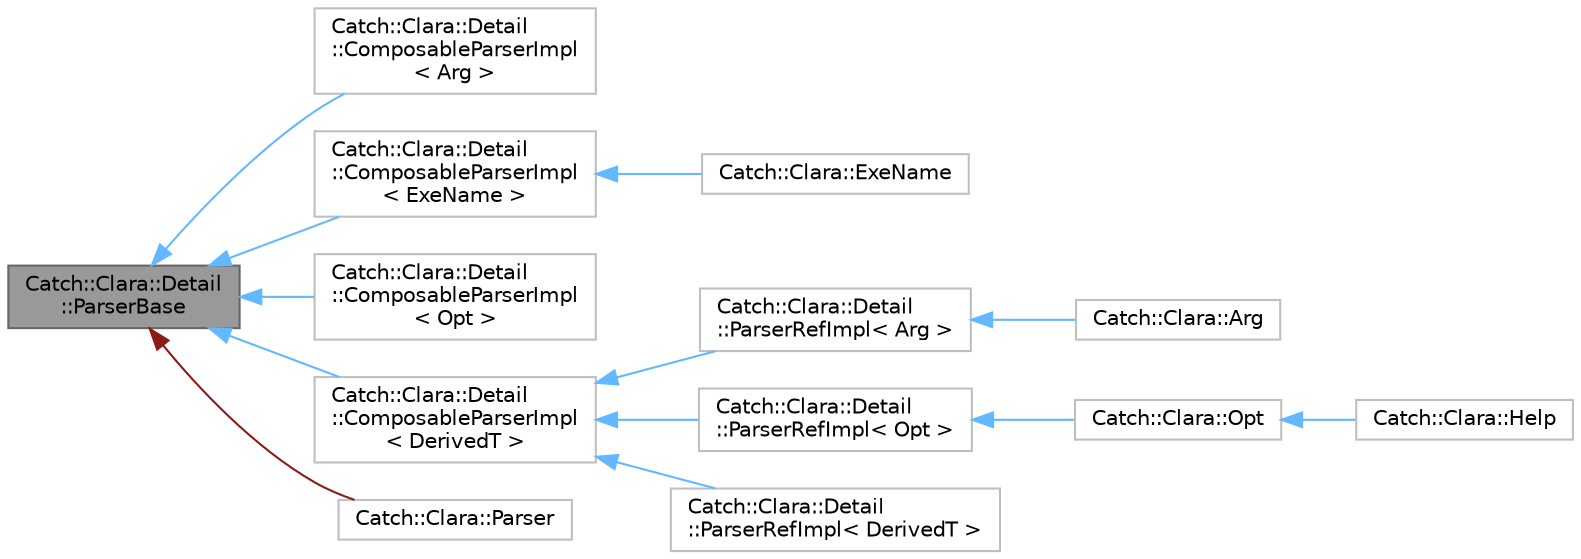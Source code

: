 digraph "Catch::Clara::Detail::ParserBase"
{
 // LATEX_PDF_SIZE
  bgcolor="transparent";
  edge [fontname=Helvetica,fontsize=10,labelfontname=Helvetica,labelfontsize=10];
  node [fontname=Helvetica,fontsize=10,shape=box,height=0.2,width=0.4];
  rankdir="LR";
  Node1 [id="Node000001",label="Catch::Clara::Detail\l::ParserBase",height=0.2,width=0.4,color="gray40", fillcolor="grey60", style="filled", fontcolor="black",tooltip=" "];
  Node1 -> Node2 [id="edge13_Node000001_Node000002",dir="back",color="steelblue1",style="solid",tooltip=" "];
  Node2 [id="Node000002",label="Catch::Clara::Detail\l::ComposableParserImpl\l\< Arg \>",height=0.2,width=0.4,color="grey75", fillcolor="white", style="filled",URL="$classCatch_1_1Clara_1_1Detail_1_1ComposableParserImpl.html",tooltip=" "];
  Node1 -> Node3 [id="edge14_Node000001_Node000003",dir="back",color="steelblue1",style="solid",tooltip=" "];
  Node3 [id="Node000003",label="Catch::Clara::Detail\l::ComposableParserImpl\l\< ExeName \>",height=0.2,width=0.4,color="grey75", fillcolor="white", style="filled",URL="$classCatch_1_1Clara_1_1Detail_1_1ComposableParserImpl.html",tooltip=" "];
  Node3 -> Node4 [id="edge15_Node000003_Node000004",dir="back",color="steelblue1",style="solid",tooltip=" "];
  Node4 [id="Node000004",label="Catch::Clara::ExeName",height=0.2,width=0.4,color="grey75", fillcolor="white", style="filled",URL="$classCatch_1_1Clara_1_1ExeName.html",tooltip=" "];
  Node1 -> Node5 [id="edge16_Node000001_Node000005",dir="back",color="steelblue1",style="solid",tooltip=" "];
  Node5 [id="Node000005",label="Catch::Clara::Detail\l::ComposableParserImpl\l\< Opt \>",height=0.2,width=0.4,color="grey75", fillcolor="white", style="filled",URL="$classCatch_1_1Clara_1_1Detail_1_1ComposableParserImpl.html",tooltip=" "];
  Node1 -> Node6 [id="edge17_Node000001_Node000006",dir="back",color="steelblue1",style="solid",tooltip=" "];
  Node6 [id="Node000006",label="Catch::Clara::Detail\l::ComposableParserImpl\l\< DerivedT \>",height=0.2,width=0.4,color="grey75", fillcolor="white", style="filled",URL="$classCatch_1_1Clara_1_1Detail_1_1ComposableParserImpl.html",tooltip=" "];
  Node6 -> Node7 [id="edge18_Node000006_Node000007",dir="back",color="steelblue1",style="solid",tooltip=" "];
  Node7 [id="Node000007",label="Catch::Clara::Detail\l::ParserRefImpl\< Arg \>",height=0.2,width=0.4,color="grey75", fillcolor="white", style="filled",URL="$classCatch_1_1Clara_1_1Detail_1_1ParserRefImpl.html",tooltip=" "];
  Node7 -> Node8 [id="edge19_Node000007_Node000008",dir="back",color="steelblue1",style="solid",tooltip=" "];
  Node8 [id="Node000008",label="Catch::Clara::Arg",height=0.2,width=0.4,color="grey75", fillcolor="white", style="filled",URL="$classCatch_1_1Clara_1_1Arg.html",tooltip=" "];
  Node6 -> Node9 [id="edge20_Node000006_Node000009",dir="back",color="steelblue1",style="solid",tooltip=" "];
  Node9 [id="Node000009",label="Catch::Clara::Detail\l::ParserRefImpl\< Opt \>",height=0.2,width=0.4,color="grey75", fillcolor="white", style="filled",URL="$classCatch_1_1Clara_1_1Detail_1_1ParserRefImpl.html",tooltip=" "];
  Node9 -> Node10 [id="edge21_Node000009_Node000010",dir="back",color="steelblue1",style="solid",tooltip=" "];
  Node10 [id="Node000010",label="Catch::Clara::Opt",height=0.2,width=0.4,color="grey75", fillcolor="white", style="filled",URL="$classCatch_1_1Clara_1_1Opt.html",tooltip=" "];
  Node10 -> Node11 [id="edge22_Node000010_Node000011",dir="back",color="steelblue1",style="solid",tooltip=" "];
  Node11 [id="Node000011",label="Catch::Clara::Help",height=0.2,width=0.4,color="grey75", fillcolor="white", style="filled",URL="$structCatch_1_1Clara_1_1Help.html",tooltip=" "];
  Node6 -> Node12 [id="edge23_Node000006_Node000012",dir="back",color="steelblue1",style="solid",tooltip=" "];
  Node12 [id="Node000012",label="Catch::Clara::Detail\l::ParserRefImpl\< DerivedT \>",height=0.2,width=0.4,color="grey75", fillcolor="white", style="filled",URL="$classCatch_1_1Clara_1_1Detail_1_1ParserRefImpl.html",tooltip=" "];
  Node1 -> Node13 [id="edge24_Node000001_Node000013",dir="back",color="firebrick4",style="solid",tooltip=" "];
  Node13 [id="Node000013",label="Catch::Clara::Parser",height=0.2,width=0.4,color="grey75", fillcolor="white", style="filled",URL="$classCatch_1_1Clara_1_1Parser.html",tooltip=" "];
}
